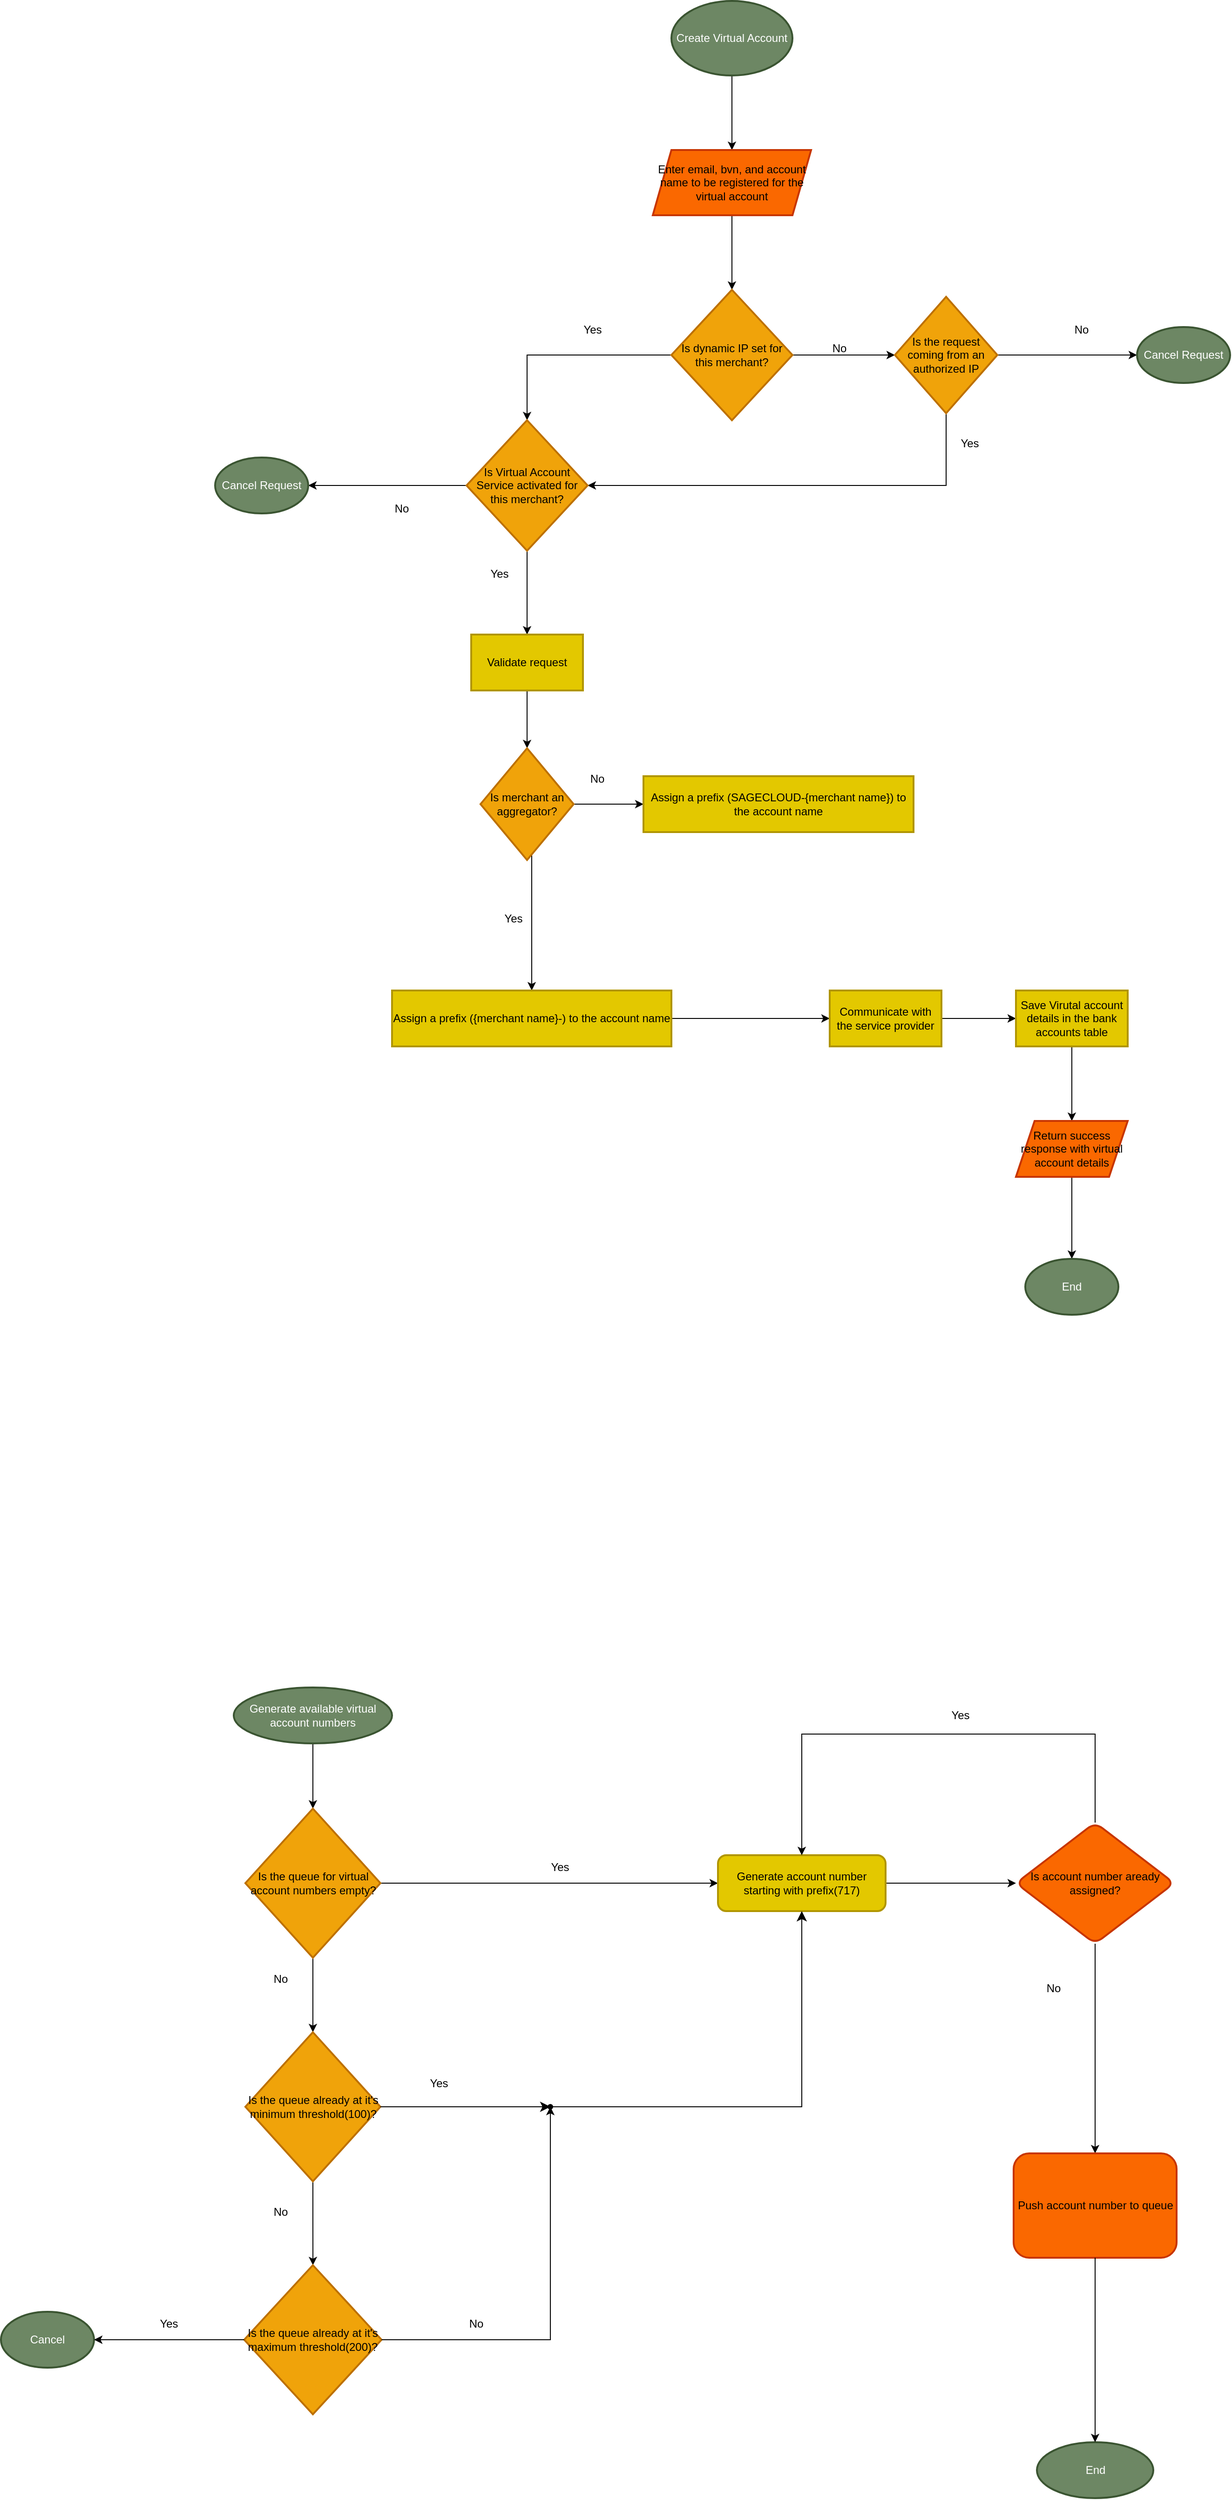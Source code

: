 <mxfile version="24.7.5">
  <diagram id="C5RBs43oDa-KdzZeNtuy" name="Page-1">
    <mxGraphModel dx="5597" dy="3030" grid="1" gridSize="10" guides="1" tooltips="1" connect="1" arrows="1" fold="1" page="1" pageScale="1" pageWidth="827" pageHeight="1169" math="0" shadow="0">
      <root>
        <mxCell id="WIyWlLk6GJQsqaUBKTNV-0" />
        <mxCell id="WIyWlLk6GJQsqaUBKTNV-1" parent="WIyWlLk6GJQsqaUBKTNV-0" />
        <mxCell id="CTJq_3MHYrnL4A5J8H9I-27" value="" style="edgeStyle=orthogonalEdgeStyle;rounded=0;orthogonalLoop=1;jettySize=auto;html=1;" edge="1" parent="WIyWlLk6GJQsqaUBKTNV-1" source="CTJq_3MHYrnL4A5J8H9I-23" target="CTJq_3MHYrnL4A5J8H9I-26">
          <mxGeometry relative="1" as="geometry" />
        </mxCell>
        <mxCell id="CTJq_3MHYrnL4A5J8H9I-23" value="Create Virtual Account" style="strokeWidth=2;html=1;shape=mxgraph.flowchart.start_1;whiteSpace=wrap;fillColor=#6d8764;strokeColor=#3A5431;fontColor=#ffffff;" vertex="1" parent="WIyWlLk6GJQsqaUBKTNV-1">
          <mxGeometry x="380" y="120" width="130" height="80" as="geometry" />
        </mxCell>
        <mxCell id="CTJq_3MHYrnL4A5J8H9I-29" value="" style="edgeStyle=orthogonalEdgeStyle;rounded=0;orthogonalLoop=1;jettySize=auto;html=1;" edge="1" parent="WIyWlLk6GJQsqaUBKTNV-1" source="CTJq_3MHYrnL4A5J8H9I-26" target="CTJq_3MHYrnL4A5J8H9I-28">
          <mxGeometry relative="1" as="geometry" />
        </mxCell>
        <mxCell id="CTJq_3MHYrnL4A5J8H9I-26" value="Enter email, bvn, and account name to be registered for the virtual account" style="shape=parallelogram;perimeter=parallelogramPerimeter;whiteSpace=wrap;html=1;fixedSize=1;strokeWidth=2;fillColor=#fa6800;strokeColor=#C73500;fontColor=#000000;" vertex="1" parent="WIyWlLk6GJQsqaUBKTNV-1">
          <mxGeometry x="360" y="280" width="170" height="70" as="geometry" />
        </mxCell>
        <mxCell id="CTJq_3MHYrnL4A5J8H9I-40" value="" style="edgeStyle=orthogonalEdgeStyle;rounded=0;orthogonalLoop=1;jettySize=auto;html=1;" edge="1" parent="WIyWlLk6GJQsqaUBKTNV-1" source="CTJq_3MHYrnL4A5J8H9I-28" target="CTJq_3MHYrnL4A5J8H9I-39">
          <mxGeometry relative="1" as="geometry" />
        </mxCell>
        <mxCell id="CTJq_3MHYrnL4A5J8H9I-58" value="" style="edgeStyle=orthogonalEdgeStyle;rounded=0;orthogonalLoop=1;jettySize=auto;html=1;" edge="1" parent="WIyWlLk6GJQsqaUBKTNV-1" source="CTJq_3MHYrnL4A5J8H9I-28" target="CTJq_3MHYrnL4A5J8H9I-57">
          <mxGeometry relative="1" as="geometry">
            <Array as="points">
              <mxPoint x="225" y="500" />
            </Array>
          </mxGeometry>
        </mxCell>
        <mxCell id="CTJq_3MHYrnL4A5J8H9I-28" value="Is dynamic IP set for this merchant?" style="rhombus;whiteSpace=wrap;html=1;fillColor=#f0a30a;strokeColor=#BD7000;strokeWidth=2;fontColor=#000000;" vertex="1" parent="WIyWlLk6GJQsqaUBKTNV-1">
          <mxGeometry x="380" y="430" width="130" height="140" as="geometry" />
        </mxCell>
        <mxCell id="CTJq_3MHYrnL4A5J8H9I-48" value="" style="edgeStyle=orthogonalEdgeStyle;rounded=0;orthogonalLoop=1;jettySize=auto;html=1;" edge="1" parent="WIyWlLk6GJQsqaUBKTNV-1" source="CTJq_3MHYrnL4A5J8H9I-39" target="CTJq_3MHYrnL4A5J8H9I-47">
          <mxGeometry relative="1" as="geometry" />
        </mxCell>
        <mxCell id="CTJq_3MHYrnL4A5J8H9I-62" value="" style="edgeStyle=orthogonalEdgeStyle;rounded=0;orthogonalLoop=1;jettySize=auto;html=1;entryX=1;entryY=0.5;entryDx=0;entryDy=0;" edge="1" parent="WIyWlLk6GJQsqaUBKTNV-1" source="CTJq_3MHYrnL4A5J8H9I-39" target="CTJq_3MHYrnL4A5J8H9I-57">
          <mxGeometry relative="1" as="geometry">
            <mxPoint x="675" y="675" as="targetPoint" />
            <Array as="points">
              <mxPoint x="675" y="640" />
              <mxPoint x="290" y="640" />
            </Array>
          </mxGeometry>
        </mxCell>
        <mxCell id="CTJq_3MHYrnL4A5J8H9I-39" value="Is the request coming from an authorized IP" style="rhombus;whiteSpace=wrap;html=1;fillColor=#f0a30a;strokeColor=#BD7000;strokeWidth=2;fontColor=#000000;" vertex="1" parent="WIyWlLk6GJQsqaUBKTNV-1">
          <mxGeometry x="620" y="437.5" width="110" height="125" as="geometry" />
        </mxCell>
        <mxCell id="CTJq_3MHYrnL4A5J8H9I-41" value="No&lt;div&gt;&lt;br&gt;&lt;/div&gt;" style="text;html=1;align=center;verticalAlign=middle;resizable=0;points=[];autosize=1;strokeColor=none;fillColor=none;" vertex="1" parent="WIyWlLk6GJQsqaUBKTNV-1">
          <mxGeometry x="540" y="480" width="40" height="40" as="geometry" />
        </mxCell>
        <mxCell id="CTJq_3MHYrnL4A5J8H9I-44" value="Yes" style="text;html=1;align=center;verticalAlign=middle;resizable=0;points=[];autosize=1;strokeColor=none;fillColor=none;" vertex="1" parent="WIyWlLk6GJQsqaUBKTNV-1">
          <mxGeometry x="275" y="458" width="40" height="30" as="geometry" />
        </mxCell>
        <mxCell id="CTJq_3MHYrnL4A5J8H9I-47" value="Cancel Request" style="strokeWidth=2;html=1;shape=mxgraph.flowchart.start_1;whiteSpace=wrap;fillColor=#6d8764;strokeColor=#3A5431;fontColor=#ffffff;" vertex="1" parent="WIyWlLk6GJQsqaUBKTNV-1">
          <mxGeometry x="880" y="470" width="100" height="60" as="geometry" />
        </mxCell>
        <mxCell id="CTJq_3MHYrnL4A5J8H9I-141" value="" style="edgeStyle=orthogonalEdgeStyle;rounded=0;orthogonalLoop=1;jettySize=auto;html=1;entryX=0.5;entryY=0;entryDx=0;entryDy=0;" edge="1" parent="WIyWlLk6GJQsqaUBKTNV-1" source="CTJq_3MHYrnL4A5J8H9I-57" target="CTJq_3MHYrnL4A5J8H9I-129">
          <mxGeometry relative="1" as="geometry">
            <mxPoint x="225" y="1110" as="targetPoint" />
          </mxGeometry>
        </mxCell>
        <mxCell id="CTJq_3MHYrnL4A5J8H9I-144" value="" style="edgeStyle=orthogonalEdgeStyle;rounded=0;orthogonalLoop=1;jettySize=auto;html=1;entryX=1;entryY=0.5;entryDx=0;entryDy=0;entryPerimeter=0;" edge="1" parent="WIyWlLk6GJQsqaUBKTNV-1" source="CTJq_3MHYrnL4A5J8H9I-57" target="CTJq_3MHYrnL4A5J8H9I-146">
          <mxGeometry relative="1" as="geometry">
            <mxPoint x="100" y="920" as="targetPoint" />
          </mxGeometry>
        </mxCell>
        <mxCell id="CTJq_3MHYrnL4A5J8H9I-57" value="Is Virtual Account Service activated for this merchant?" style="rhombus;whiteSpace=wrap;html=1;fillColor=#f0a30a;strokeColor=#BD7000;strokeWidth=2;fontColor=#000000;" vertex="1" parent="WIyWlLk6GJQsqaUBKTNV-1">
          <mxGeometry x="160" y="570" width="130" height="140" as="geometry" />
        </mxCell>
        <mxCell id="CTJq_3MHYrnL4A5J8H9I-63" value="No" style="text;html=1;align=center;verticalAlign=middle;resizable=0;points=[];autosize=1;strokeColor=none;fillColor=none;" vertex="1" parent="WIyWlLk6GJQsqaUBKTNV-1">
          <mxGeometry x="800" y="458" width="40" height="30" as="geometry" />
        </mxCell>
        <mxCell id="CTJq_3MHYrnL4A5J8H9I-64" value="Yes" style="text;html=1;align=center;verticalAlign=middle;resizable=0;points=[];autosize=1;strokeColor=none;fillColor=none;" vertex="1" parent="WIyWlLk6GJQsqaUBKTNV-1">
          <mxGeometry x="680" y="580" width="40" height="30" as="geometry" />
        </mxCell>
        <mxCell id="CTJq_3MHYrnL4A5J8H9I-127" value="&lt;span style=&quot;color: rgba(0, 0, 0, 0); font-family: monospace; font-size: 0px; text-align: start;&quot;&gt;%3CmxGraphModel%3E%3Croot%3E%3CmxCell%20id%3D%220%22%2F%3E%3CmxCell%20id%3D%221%22%20parent%3D%220%22%2F%3E%3CmxCell%20id%3D%222%22%20value%3D%22%22%20style%3D%22edgeStyle%3DorthogonalEdgeStyle%3Brounded%3D0%3BorthogonalLoop%3D1%3BjettySize%3Dauto%3Bhtml%3D1%3B%22%20edge%3D%221%22%20source%3D%223%22%20target%3D%227%22%20parent%3D%221%22%3E%3CmxGeometry%20relative%3D%221%22%20as%3D%22geometry%22%2F%3E%3C%2FmxCell%3E%3CmxCell%20id%3D%223%22%20value%3D%22Validate%20request%22%20style%3D%22whiteSpace%3Dwrap%3Bhtml%3D1%3BfillColor%3D%23ffe6cc%3BstrokeColor%3D%23d79b00%3BstrokeWidth%3D2%3B%22%20vertex%3D%221%22%20parent%3D%221%22%3E%3CmxGeometry%20x%3D%22-20%22%20y%3D%22690%22%20width%3D%22120%22%20height%3D%2270%22%20as%3D%22geometry%22%2F%3E%3C%2FmxCell%3E%3CmxCell%20id%3D%224%22%20value%3D%22Yes%22%20style%3D%22text%3Bhtml%3D1%3Balign%3Dcenter%3BverticalAlign%3Dmiddle%3Bresizable%3D0%3Bpoints%3D%5B%5D%3Bautosize%3D1%3BstrokeColor%3Dnone%3BfillColor%3Dnone%3B%22%20vertex%3D%221%22%20parent%3D%221%22%3E%3CmxGeometry%20x%3D%22340%22%20y%3D%22678%22%20width%3D%2240%22%20height%3D%2230%22%20as%3D%22geometry%22%2F%3E%3C%2FmxCell%3E%3CmxCell%20id%3D%225%22%20value%3D%22%22%20style%3D%22edgeStyle%3DorthogonalEdgeStyle%3Brounded%3D0%3BorthogonalLoop%3D1%3BjettySize%3Dauto%3Bhtml%3D1%3B%22%20edge%3D%221%22%20source%3D%227%22%20target%3D%228%22%20parent%3D%221%22%3E%3CmxGeometry%20relative%3D%221%22%20as%3D%22geometry%22%2F%3E%3C%2FmxCell%3E%3CmxCell%20id%3D%226%22%20value%3D%22%22%20style%3D%22edgeStyle%3DorthogonalEdgeStyle%3Brounded%3D0%3BorthogonalLoop%3D1%3BjettySize%3Dauto%3Bhtml%3D1%3B%22%20edge%3D%221%22%20source%3D%227%22%20target%3D%2210%22%20parent%3D%221%22%3E%3CmxGeometry%20relative%3D%221%22%20as%3D%22geometry%22%3E%3CArray%20as%3D%22points%22%3E%3CmxPoint%20x%3D%2240%22%20y%3D%221050%22%2F%3E%3CmxPoint%20x%3D%2240%22%20y%3D%221050%22%2F%3E%3C%2FArray%3E%3C%2FmxGeometry%3E%3C%2FmxCell%3E%3CmxCell%20id%3D%227%22%20value%3D%22Is%20merchant%20an%20aggregator%3F%22%20style%3D%22rhombus%3BwhiteSpace%3Dwrap%3Bhtml%3D1%3BfillColor%3D%23ffe6cc%3BstrokeColor%3D%23d79b00%3BstrokeWidth%3D2%3B%22%20vertex%3D%221%22%20parent%3D%221%22%3E%3CmxGeometry%20x%3D%22-10%22%20y%3D%22830%22%20width%3D%22100%22%20height%3D%22120%22%20as%3D%22geometry%22%2F%3E%3C%2FmxCell%3E%3CmxCell%20id%3D%228%22%20value%3D%22Assign%20a%20prefix%20(SAGECLOUD-%7Bmerchant%20name%7D)%20to%20the%20account%20name%22%20style%3D%22whiteSpace%3Dwrap%3Bhtml%3D1%3BfillColor%3D%23ffe6cc%3BstrokeColor%3D%23d79b00%3BstrokeWidth%3D2%3B%22%20vertex%3D%221%22%20parent%3D%221%22%3E%3CmxGeometry%20x%3D%22160%22%20y%3D%22860%22%20width%3D%22290%22%20height%3D%2260%22%20as%3D%22geometry%22%2F%3E%3C%2FmxCell%3E%3CmxCell%20id%3D%229%22%20value%3D%22No%22%20style%3D%22text%3Bhtml%3D1%3Balign%3Dcenter%3BverticalAlign%3Dmiddle%3Bresizable%3D0%3Bpoints%3D%5B%5D%3Bautosize%3D1%3BstrokeColor%3Dnone%3BfillColor%3Dnone%3B%22%20vertex%3D%221%22%20parent%3D%221%22%3E%3CmxGeometry%20x%3D%2290%22%20y%3D%22848%22%20width%3D%2240%22%20height%3D%2230%22%20as%3D%22geometry%22%2F%3E%3C%2FmxCell%3E%3CmxCell%20id%3D%2210%22%20value%3D%22Assign%20a%20prefix%20(%7Bmerchant%20name%7D-)%20to%20the%20account%20name%22%20style%3D%22whiteSpace%3Dwrap%3Bhtml%3D1%3BfillColor%3D%23ffe6cc%3BstrokeColor%3D%23d79b00%3BstrokeWidth%3D2%3B%22%20vertex%3D%221%22%20parent%3D%221%22%3E%3CmxGeometry%20x%3D%22-110%22%20y%3D%221090%22%20width%3D%22300%22%20height%3D%2260%22%20as%3D%22geometry%22%2F%3E%3C%2FmxCell%3E%3CmxCell%20id%3D%2211%22%20value%3D%22Yes%22%20style%3D%22text%3Bhtml%3D1%3Balign%3Dcenter%3BverticalAlign%3Dmiddle%3Bresizable%3D0%3Bpoints%3D%5B%5D%3Bautosize%3D1%3BstrokeColor%3Dnone%3BfillColor%3Dnone%3B%22%20vertex%3D%221%22%20parent%3D%221%22%3E%3CmxGeometry%20y%3D%22998%22%20width%3D%2240%22%20height%3D%2230%22%20as%3D%22geometry%22%2F%3E%3C%2FmxCell%3E%3C%2Froot%3E%3C%2FmxGraphModel%3E&lt;/span&gt;" style="text;html=1;align=center;verticalAlign=middle;resizable=0;points=[];autosize=1;strokeColor=none;fillColor=none;" vertex="1" parent="WIyWlLk6GJQsqaUBKTNV-1">
          <mxGeometry x="240" y="1298" width="20" height="30" as="geometry" />
        </mxCell>
        <mxCell id="CTJq_3MHYrnL4A5J8H9I-128" value="" style="edgeStyle=orthogonalEdgeStyle;rounded=0;orthogonalLoop=1;jettySize=auto;html=1;" edge="1" parent="WIyWlLk6GJQsqaUBKTNV-1" source="CTJq_3MHYrnL4A5J8H9I-129" target="CTJq_3MHYrnL4A5J8H9I-133">
          <mxGeometry relative="1" as="geometry" />
        </mxCell>
        <mxCell id="CTJq_3MHYrnL4A5J8H9I-129" value="Validate request" style="whiteSpace=wrap;html=1;fillColor=#e3c800;strokeColor=#B09500;strokeWidth=2;fontColor=#000000;" vertex="1" parent="WIyWlLk6GJQsqaUBKTNV-1">
          <mxGeometry x="165" y="800" width="120" height="60" as="geometry" />
        </mxCell>
        <mxCell id="CTJq_3MHYrnL4A5J8H9I-130" value="Yes" style="text;html=1;align=center;verticalAlign=middle;resizable=0;points=[];autosize=1;strokeColor=none;fillColor=none;" vertex="1" parent="WIyWlLk6GJQsqaUBKTNV-1">
          <mxGeometry x="175" y="720" width="40" height="30" as="geometry" />
        </mxCell>
        <mxCell id="CTJq_3MHYrnL4A5J8H9I-131" value="" style="edgeStyle=orthogonalEdgeStyle;rounded=0;orthogonalLoop=1;jettySize=auto;html=1;" edge="1" parent="WIyWlLk6GJQsqaUBKTNV-1" source="CTJq_3MHYrnL4A5J8H9I-133" target="CTJq_3MHYrnL4A5J8H9I-134">
          <mxGeometry relative="1" as="geometry" />
        </mxCell>
        <mxCell id="CTJq_3MHYrnL4A5J8H9I-132" value="" style="edgeStyle=orthogonalEdgeStyle;rounded=0;orthogonalLoop=1;jettySize=auto;html=1;" edge="1" parent="WIyWlLk6GJQsqaUBKTNV-1" source="CTJq_3MHYrnL4A5J8H9I-133" target="CTJq_3MHYrnL4A5J8H9I-136">
          <mxGeometry relative="1" as="geometry">
            <Array as="points">
              <mxPoint x="230" y="1142" />
              <mxPoint x="230" y="1142" />
            </Array>
          </mxGeometry>
        </mxCell>
        <mxCell id="CTJq_3MHYrnL4A5J8H9I-133" value="Is merchant an aggregator?" style="rhombus;whiteSpace=wrap;html=1;fillColor=#f0a30a;strokeColor=#BD7000;strokeWidth=2;fontColor=#000000;" vertex="1" parent="WIyWlLk6GJQsqaUBKTNV-1">
          <mxGeometry x="175" y="922" width="100" height="120" as="geometry" />
        </mxCell>
        <mxCell id="CTJq_3MHYrnL4A5J8H9I-134" value="Assign a prefix (SAGECLOUD-{merchant name}) to the account name" style="whiteSpace=wrap;html=1;fillColor=#e3c800;strokeColor=#B09500;strokeWidth=2;fontColor=#000000;" vertex="1" parent="WIyWlLk6GJQsqaUBKTNV-1">
          <mxGeometry x="350" y="952" width="290" height="60" as="geometry" />
        </mxCell>
        <mxCell id="CTJq_3MHYrnL4A5J8H9I-135" value="No" style="text;html=1;align=center;verticalAlign=middle;resizable=0;points=[];autosize=1;strokeColor=none;fillColor=none;" vertex="1" parent="WIyWlLk6GJQsqaUBKTNV-1">
          <mxGeometry x="280" y="940" width="40" height="30" as="geometry" />
        </mxCell>
        <mxCell id="CTJq_3MHYrnL4A5J8H9I-155" value="" style="edgeStyle=orthogonalEdgeStyle;rounded=0;orthogonalLoop=1;jettySize=auto;html=1;" edge="1" parent="WIyWlLk6GJQsqaUBKTNV-1" source="CTJq_3MHYrnL4A5J8H9I-136" target="CTJq_3MHYrnL4A5J8H9I-154">
          <mxGeometry relative="1" as="geometry" />
        </mxCell>
        <mxCell id="CTJq_3MHYrnL4A5J8H9I-136" value="Assign a prefix ({merchant name}-) to the account name" style="whiteSpace=wrap;html=1;fillColor=#e3c800;strokeColor=#B09500;strokeWidth=2;fontColor=#000000;" vertex="1" parent="WIyWlLk6GJQsqaUBKTNV-1">
          <mxGeometry x="80" y="1182" width="300" height="60" as="geometry" />
        </mxCell>
        <mxCell id="CTJq_3MHYrnL4A5J8H9I-137" value="Yes" style="text;html=1;align=center;verticalAlign=middle;resizable=0;points=[];autosize=1;strokeColor=none;fillColor=none;" vertex="1" parent="WIyWlLk6GJQsqaUBKTNV-1">
          <mxGeometry x="190" y="1090" width="40" height="30" as="geometry" />
        </mxCell>
        <mxCell id="CTJq_3MHYrnL4A5J8H9I-146" value="Cancel Request" style="strokeWidth=2;html=1;shape=mxgraph.flowchart.start_1;whiteSpace=wrap;fillColor=#6d8764;strokeColor=#3A5431;fontColor=#ffffff;" vertex="1" parent="WIyWlLk6GJQsqaUBKTNV-1">
          <mxGeometry x="-110" y="610" width="100" height="60" as="geometry" />
        </mxCell>
        <mxCell id="CTJq_3MHYrnL4A5J8H9I-148" value="No" style="text;html=1;align=center;verticalAlign=middle;resizable=0;points=[];autosize=1;strokeColor=none;fillColor=none;" vertex="1" parent="WIyWlLk6GJQsqaUBKTNV-1">
          <mxGeometry x="70" y="650" width="40" height="30" as="geometry" />
        </mxCell>
        <mxCell id="CTJq_3MHYrnL4A5J8H9I-157" value="" style="edgeStyle=orthogonalEdgeStyle;rounded=0;orthogonalLoop=1;jettySize=auto;html=1;" edge="1" parent="WIyWlLk6GJQsqaUBKTNV-1" source="CTJq_3MHYrnL4A5J8H9I-154" target="CTJq_3MHYrnL4A5J8H9I-156">
          <mxGeometry relative="1" as="geometry" />
        </mxCell>
        <mxCell id="CTJq_3MHYrnL4A5J8H9I-154" value="Communicate with the service provider" style="whiteSpace=wrap;html=1;fillColor=#e3c800;strokeColor=#B09500;strokeWidth=2;fontColor=#000000;" vertex="1" parent="WIyWlLk6GJQsqaUBKTNV-1">
          <mxGeometry x="550" y="1182" width="120" height="60" as="geometry" />
        </mxCell>
        <mxCell id="CTJq_3MHYrnL4A5J8H9I-159" value="" style="edgeStyle=orthogonalEdgeStyle;rounded=0;orthogonalLoop=1;jettySize=auto;html=1;" edge="1" parent="WIyWlLk6GJQsqaUBKTNV-1" source="CTJq_3MHYrnL4A5J8H9I-156" target="CTJq_3MHYrnL4A5J8H9I-158">
          <mxGeometry relative="1" as="geometry" />
        </mxCell>
        <mxCell id="CTJq_3MHYrnL4A5J8H9I-156" value="Save Virutal account details in the bank accounts table" style="whiteSpace=wrap;html=1;fillColor=#e3c800;strokeColor=#B09500;strokeWidth=2;fontColor=#000000;" vertex="1" parent="WIyWlLk6GJQsqaUBKTNV-1">
          <mxGeometry x="750" y="1182" width="120" height="60" as="geometry" />
        </mxCell>
        <mxCell id="CTJq_3MHYrnL4A5J8H9I-161" value="" style="edgeStyle=orthogonalEdgeStyle;rounded=0;orthogonalLoop=1;jettySize=auto;html=1;entryX=0.5;entryY=0;entryDx=0;entryDy=0;entryPerimeter=0;" edge="1" parent="WIyWlLk6GJQsqaUBKTNV-1" source="CTJq_3MHYrnL4A5J8H9I-158" target="CTJq_3MHYrnL4A5J8H9I-162">
          <mxGeometry relative="1" as="geometry">
            <mxPoint x="810" y="1452" as="targetPoint" />
          </mxGeometry>
        </mxCell>
        <mxCell id="CTJq_3MHYrnL4A5J8H9I-158" value="Return success response with virtual account details" style="shape=parallelogram;perimeter=parallelogramPerimeter;whiteSpace=wrap;html=1;fixedSize=1;fillColor=#fa6800;strokeColor=#C73500;strokeWidth=2;fontColor=#000000;" vertex="1" parent="WIyWlLk6GJQsqaUBKTNV-1">
          <mxGeometry x="750" y="1322" width="120" height="60" as="geometry" />
        </mxCell>
        <mxCell id="CTJq_3MHYrnL4A5J8H9I-162" value="End" style="strokeWidth=2;html=1;shape=mxgraph.flowchart.start_1;whiteSpace=wrap;fillColor=#6d8764;strokeColor=#3A5431;fontColor=#ffffff;" vertex="1" parent="WIyWlLk6GJQsqaUBKTNV-1">
          <mxGeometry x="760" y="1470" width="100" height="60" as="geometry" />
        </mxCell>
        <mxCell id="CTJq_3MHYrnL4A5J8H9I-167" value="" style="edgeStyle=orthogonalEdgeStyle;rounded=0;orthogonalLoop=1;jettySize=auto;html=1;" edge="1" parent="WIyWlLk6GJQsqaUBKTNV-1" source="CTJq_3MHYrnL4A5J8H9I-163" target="CTJq_3MHYrnL4A5J8H9I-166">
          <mxGeometry relative="1" as="geometry" />
        </mxCell>
        <mxCell id="CTJq_3MHYrnL4A5J8H9I-163" value="Generate available virtual account numbers" style="strokeWidth=2;html=1;shape=mxgraph.flowchart.start_1;whiteSpace=wrap;fillColor=#6d8764;strokeColor=#3A5431;fontColor=#ffffff;" vertex="1" parent="WIyWlLk6GJQsqaUBKTNV-1">
          <mxGeometry x="-90" y="1930" width="170" height="60" as="geometry" />
        </mxCell>
        <mxCell id="CTJq_3MHYrnL4A5J8H9I-171" value="" style="edgeStyle=orthogonalEdgeStyle;rounded=0;orthogonalLoop=1;jettySize=auto;html=1;" edge="1" parent="WIyWlLk6GJQsqaUBKTNV-1" source="CTJq_3MHYrnL4A5J8H9I-166" target="CTJq_3MHYrnL4A5J8H9I-170">
          <mxGeometry relative="1" as="geometry" />
        </mxCell>
        <mxCell id="CTJq_3MHYrnL4A5J8H9I-173" value="" style="edgeStyle=orthogonalEdgeStyle;rounded=0;orthogonalLoop=1;jettySize=auto;html=1;" edge="1" parent="WIyWlLk6GJQsqaUBKTNV-1" source="CTJq_3MHYrnL4A5J8H9I-166" target="CTJq_3MHYrnL4A5J8H9I-172">
          <mxGeometry relative="1" as="geometry" />
        </mxCell>
        <mxCell id="CTJq_3MHYrnL4A5J8H9I-166" value="Is the queue for virtual account numbers empty?" style="rhombus;whiteSpace=wrap;html=1;fillColor=#f0a30a;strokeColor=#BD7000;strokeWidth=2;fontColor=#000000;" vertex="1" parent="WIyWlLk6GJQsqaUBKTNV-1">
          <mxGeometry x="-77.5" y="2060" width="145" height="160" as="geometry" />
        </mxCell>
        <mxCell id="CTJq_3MHYrnL4A5J8H9I-179" value="" style="edgeStyle=orthogonalEdgeStyle;rounded=0;orthogonalLoop=1;jettySize=auto;html=1;" edge="1" parent="WIyWlLk6GJQsqaUBKTNV-1" source="CTJq_3MHYrnL4A5J8H9I-170" target="CTJq_3MHYrnL4A5J8H9I-178">
          <mxGeometry relative="1" as="geometry" />
        </mxCell>
        <mxCell id="CTJq_3MHYrnL4A5J8H9I-170" value="Generate account number starting with prefix(717)" style="rounded=1;whiteSpace=wrap;html=1;fillColor=#e3c800;strokeColor=#B09500;strokeWidth=2;fontColor=#000000;" vertex="1" parent="WIyWlLk6GJQsqaUBKTNV-1">
          <mxGeometry x="430" y="2110" width="180" height="60" as="geometry" />
        </mxCell>
        <mxCell id="CTJq_3MHYrnL4A5J8H9I-185" value="" style="edgeStyle=orthogonalEdgeStyle;rounded=0;orthogonalLoop=1;jettySize=auto;html=1;" edge="1" parent="WIyWlLk6GJQsqaUBKTNV-1" source="CTJq_3MHYrnL4A5J8H9I-172" target="CTJq_3MHYrnL4A5J8H9I-184">
          <mxGeometry relative="1" as="geometry" />
        </mxCell>
        <mxCell id="CTJq_3MHYrnL4A5J8H9I-172" value="Is the queue already at it&#39;s minimum threshold(100)?" style="rhombus;whiteSpace=wrap;html=1;fillColor=#f0a30a;strokeColor=#BD7000;strokeWidth=2;fontColor=#000000;" vertex="1" parent="WIyWlLk6GJQsqaUBKTNV-1">
          <mxGeometry x="-77.5" y="2300" width="145" height="160" as="geometry" />
        </mxCell>
        <mxCell id="CTJq_3MHYrnL4A5J8H9I-199" style="edgeStyle=orthogonalEdgeStyle;rounded=0;orthogonalLoop=1;jettySize=auto;html=1;entryX=0.5;entryY=0;entryDx=0;entryDy=0;" edge="1" parent="WIyWlLk6GJQsqaUBKTNV-1" source="CTJq_3MHYrnL4A5J8H9I-178" target="CTJq_3MHYrnL4A5J8H9I-170">
          <mxGeometry relative="1" as="geometry">
            <Array as="points">
              <mxPoint x="835" y="1980" />
              <mxPoint x="520" y="1980" />
            </Array>
          </mxGeometry>
        </mxCell>
        <mxCell id="CTJq_3MHYrnL4A5J8H9I-202" value="" style="edgeStyle=orthogonalEdgeStyle;rounded=0;orthogonalLoop=1;jettySize=auto;html=1;" edge="1" parent="WIyWlLk6GJQsqaUBKTNV-1" source="CTJq_3MHYrnL4A5J8H9I-178" target="CTJq_3MHYrnL4A5J8H9I-201">
          <mxGeometry relative="1" as="geometry" />
        </mxCell>
        <mxCell id="CTJq_3MHYrnL4A5J8H9I-178" value="Is account number aready assigned?" style="rhombus;whiteSpace=wrap;html=1;fillColor=#fa6800;strokeColor=#C73500;rounded=1;strokeWidth=2;fontColor=#000000;" vertex="1" parent="WIyWlLk6GJQsqaUBKTNV-1">
          <mxGeometry x="750" y="2075" width="170" height="130" as="geometry" />
        </mxCell>
        <mxCell id="CTJq_3MHYrnL4A5J8H9I-180" value="Yes" style="text;html=1;align=center;verticalAlign=middle;resizable=0;points=[];autosize=1;strokeColor=none;fillColor=none;" vertex="1" parent="WIyWlLk6GJQsqaUBKTNV-1">
          <mxGeometry x="240" y="2108" width="40" height="30" as="geometry" />
        </mxCell>
        <mxCell id="CTJq_3MHYrnL4A5J8H9I-181" value="No" style="text;html=1;align=center;verticalAlign=middle;resizable=0;points=[];autosize=1;strokeColor=none;fillColor=none;" vertex="1" parent="WIyWlLk6GJQsqaUBKTNV-1">
          <mxGeometry x="-60" y="2228" width="40" height="30" as="geometry" />
        </mxCell>
        <mxCell id="CTJq_3MHYrnL4A5J8H9I-182" value="" style="edgeStyle=segmentEdgeStyle;endArrow=classic;html=1;curved=0;rounded=0;endSize=8;startSize=8;exitDx=0;exitDy=0;entryX=0.5;entryY=1;entryDx=0;entryDy=0;" edge="1" parent="WIyWlLk6GJQsqaUBKTNV-1" source="CTJq_3MHYrnL4A5J8H9I-190" target="CTJq_3MHYrnL4A5J8H9I-170">
          <mxGeometry width="50" height="50" relative="1" as="geometry">
            <mxPoint x="120" y="2430" as="sourcePoint" />
            <mxPoint x="170" y="2380" as="targetPoint" />
            <Array as="points">
              <mxPoint x="520" y="2380" />
            </Array>
          </mxGeometry>
        </mxCell>
        <mxCell id="CTJq_3MHYrnL4A5J8H9I-183" value="Yes" style="text;html=1;align=center;verticalAlign=middle;resizable=0;points=[];autosize=1;strokeColor=none;fillColor=none;" vertex="1" parent="WIyWlLk6GJQsqaUBKTNV-1">
          <mxGeometry x="110" y="2340" width="40" height="30" as="geometry" />
        </mxCell>
        <mxCell id="CTJq_3MHYrnL4A5J8H9I-184" value="Is the queue already at it&#39;s maximum threshold(200)?" style="rhombus;whiteSpace=wrap;html=1;fillColor=#f0a30a;strokeColor=#BD7000;strokeWidth=2;fontColor=#000000;" vertex="1" parent="WIyWlLk6GJQsqaUBKTNV-1">
          <mxGeometry x="-78.75" y="2550" width="147.5" height="160" as="geometry" />
        </mxCell>
        <mxCell id="CTJq_3MHYrnL4A5J8H9I-186" value="No" style="text;html=1;align=center;verticalAlign=middle;resizable=0;points=[];autosize=1;strokeColor=none;fillColor=none;" vertex="1" parent="WIyWlLk6GJQsqaUBKTNV-1">
          <mxGeometry x="-60" y="2478" width="40" height="30" as="geometry" />
        </mxCell>
        <mxCell id="CTJq_3MHYrnL4A5J8H9I-189" value="" style="edgeStyle=segmentEdgeStyle;endArrow=classic;html=1;curved=0;rounded=0;endSize=8;startSize=8;exitX=1;exitY=0.5;exitDx=0;exitDy=0;entryDx=0;entryDy=0;" edge="1" parent="WIyWlLk6GJQsqaUBKTNV-1" source="CTJq_3MHYrnL4A5J8H9I-172" target="CTJq_3MHYrnL4A5J8H9I-190">
          <mxGeometry width="50" height="50" relative="1" as="geometry">
            <mxPoint x="68" y="2380" as="sourcePoint" />
            <mxPoint x="520" y="2170" as="targetPoint" />
            <Array as="points" />
          </mxGeometry>
        </mxCell>
        <mxCell id="CTJq_3MHYrnL4A5J8H9I-190" value="" style="shape=waypoint;sketch=0;fillStyle=solid;size=6;pointerEvents=1;points=[];fillColor=none;resizable=0;rotatable=0;perimeter=centerPerimeter;snapToPoint=1;" vertex="1" parent="WIyWlLk6GJQsqaUBKTNV-1">
          <mxGeometry x="240" y="2370" width="20" height="20" as="geometry" />
        </mxCell>
        <mxCell id="CTJq_3MHYrnL4A5J8H9I-191" style="edgeStyle=orthogonalEdgeStyle;rounded=0;orthogonalLoop=1;jettySize=auto;html=1;entryX=0.608;entryY=0.916;entryDx=0;entryDy=0;entryPerimeter=0;" edge="1" parent="WIyWlLk6GJQsqaUBKTNV-1" source="CTJq_3MHYrnL4A5J8H9I-184" target="CTJq_3MHYrnL4A5J8H9I-190">
          <mxGeometry relative="1" as="geometry" />
        </mxCell>
        <mxCell id="CTJq_3MHYrnL4A5J8H9I-192" value="No" style="text;html=1;align=center;verticalAlign=middle;resizable=0;points=[];autosize=1;strokeColor=none;fillColor=none;" vertex="1" parent="WIyWlLk6GJQsqaUBKTNV-1">
          <mxGeometry x="150" y="2598" width="40" height="30" as="geometry" />
        </mxCell>
        <mxCell id="CTJq_3MHYrnL4A5J8H9I-194" value="Cancel" style="strokeWidth=2;html=1;shape=mxgraph.flowchart.start_1;whiteSpace=wrap;fillColor=#6d8764;fontColor=#ffffff;strokeColor=#3A5431;" vertex="1" parent="WIyWlLk6GJQsqaUBKTNV-1">
          <mxGeometry x="-340" y="2600" width="100" height="60" as="geometry" />
        </mxCell>
        <mxCell id="CTJq_3MHYrnL4A5J8H9I-195" style="edgeStyle=orthogonalEdgeStyle;rounded=0;orthogonalLoop=1;jettySize=auto;html=1;entryX=1;entryY=0.5;entryDx=0;entryDy=0;entryPerimeter=0;" edge="1" parent="WIyWlLk6GJQsqaUBKTNV-1" source="CTJq_3MHYrnL4A5J8H9I-184" target="CTJq_3MHYrnL4A5J8H9I-194">
          <mxGeometry relative="1" as="geometry" />
        </mxCell>
        <mxCell id="CTJq_3MHYrnL4A5J8H9I-196" value="Yes" style="text;html=1;align=center;verticalAlign=middle;resizable=0;points=[];autosize=1;strokeColor=none;fillColor=none;" vertex="1" parent="WIyWlLk6GJQsqaUBKTNV-1">
          <mxGeometry x="-180" y="2598" width="40" height="30" as="geometry" />
        </mxCell>
        <mxCell id="CTJq_3MHYrnL4A5J8H9I-200" value="Yes" style="text;html=1;align=center;verticalAlign=middle;resizable=0;points=[];autosize=1;strokeColor=none;fillColor=none;" vertex="1" parent="WIyWlLk6GJQsqaUBKTNV-1">
          <mxGeometry x="670" y="1945" width="40" height="30" as="geometry" />
        </mxCell>
        <mxCell id="CTJq_3MHYrnL4A5J8H9I-201" value="Push account number to queue" style="whiteSpace=wrap;html=1;fillColor=#fa6800;strokeColor=#C73500;fontColor=#000000;rounded=1;strokeWidth=2;" vertex="1" parent="WIyWlLk6GJQsqaUBKTNV-1">
          <mxGeometry x="747.5" y="2430" width="175" height="112" as="geometry" />
        </mxCell>
        <mxCell id="CTJq_3MHYrnL4A5J8H9I-203" value="No" style="text;html=1;align=center;verticalAlign=middle;resizable=0;points=[];autosize=1;strokeColor=none;fillColor=none;" vertex="1" parent="WIyWlLk6GJQsqaUBKTNV-1">
          <mxGeometry x="770" y="2238" width="40" height="30" as="geometry" />
        </mxCell>
        <mxCell id="CTJq_3MHYrnL4A5J8H9I-204" value="End" style="strokeWidth=2;html=1;shape=mxgraph.flowchart.start_1;whiteSpace=wrap;fillColor=#6d8764;fontColor=#ffffff;strokeColor=#3A5431;" vertex="1" parent="WIyWlLk6GJQsqaUBKTNV-1">
          <mxGeometry x="772.5" y="2740" width="125" height="60" as="geometry" />
        </mxCell>
        <mxCell id="CTJq_3MHYrnL4A5J8H9I-205" style="edgeStyle=orthogonalEdgeStyle;rounded=0;orthogonalLoop=1;jettySize=auto;html=1;entryX=0.5;entryY=0;entryDx=0;entryDy=0;entryPerimeter=0;" edge="1" parent="WIyWlLk6GJQsqaUBKTNV-1" source="CTJq_3MHYrnL4A5J8H9I-201" target="CTJq_3MHYrnL4A5J8H9I-204">
          <mxGeometry relative="1" as="geometry" />
        </mxCell>
      </root>
    </mxGraphModel>
  </diagram>
</mxfile>
